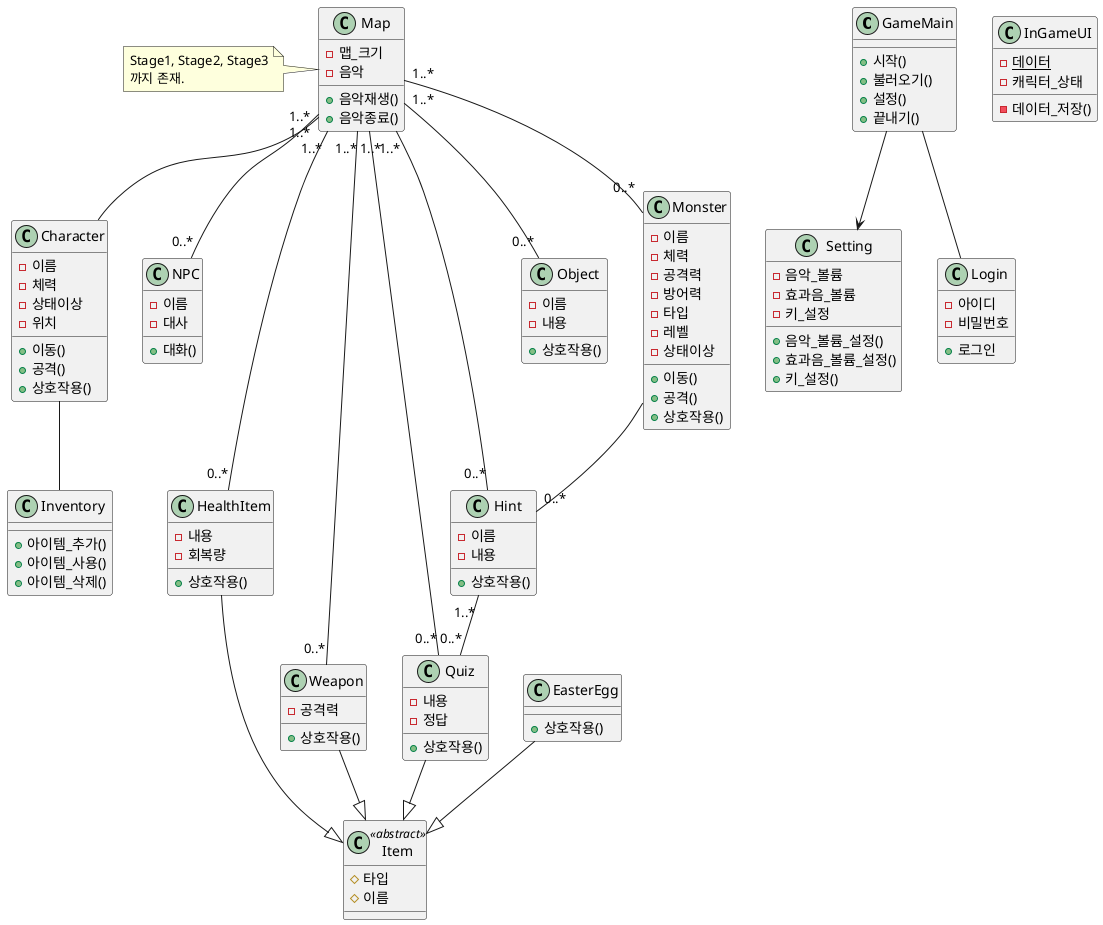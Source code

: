 @startuml
class GameMain {
    +{method} 시작()
    +{method} 불러오기()
    +{method} 설정()
    +{method} 끝내기()
}

class Setting {
    -{field} 음악_볼륨
    -{field} 효과음_볼륨
    -{field} 키_설정
    +{method} 음악_볼륨_설정()
    +{method} 효과음_볼륨_설정()
    +{method} 키_설정()
}

class Character {
    -{field} 이름
    -{field} 체력
    -{field} 상태이상
    -{field} 위치
    +{method} 이동()
    +{method} 공격()
    +{method} 상호작용()
}

class Inventory {
    +{method} 아이템_추가()
    +{method} 아이템_사용()
    +{method} 아이템_삭제()
}

Character -- Inventory

class NPC {
    -{field} 이름
    -{field} 대사
    +{method} 대화()
}

class Item<<abstract>> {
    #{field} 타입
    #{field} 이름
}

class Hint {
    -{field} 이름
    -{field} 내용
    +{method} 상호작용()
}

class HealthItem {
    -{field} 내용
    -{field} 회복량
    +{method} 상호작용()
}

class Weapon {
    -{field} 공격력
    +{method} 상호작용()
}

class Quiz {
    -{field} 내용
    -{Field} 정답
    +{method} 상호작용()
}

EasterEgg --|> Item
HealthItem --|> Item
Weapon --|> Item
Quiz --|> Item

class Map {
    -{field} 맵_크기
    -{field} 음악
    +{method} 음악재생()
    +{method} 음악종료()
}

class Object {
    -{field} 이름
    -{field} 내용
    +{method} 상호작용()
}

class Monster {
    -{field} 이름
    -{field} 체력
    -{field} 공격력
    -{field} 방어력
    -{field} 타입
    -{field} 레벨
    -{field} 상태이상
    +{method} 이동()
    +{method} 공격()
    +{method} 상호작용()
}

class Login {
    -{field} 아이디
    -{field} 비밀번호
    +{method} 로그인
}

class EasterEgg {
    +{method} 상호작용()
}

class InGameUI {
    -{static} {field} 데이터
    -{field} 캐릭터_상태
    -{method} 데이터_저장()
}

note left of Map
Stage1, Stage2, Stage3
까지 존재.
end note

Monster -- "0..*" Hint

Hint "1..*" -- "0..*" Quiz
Map "1..*" -- "0..*" Object
Map "1..*" -- "0..*" Monster
Map "1..*" -- Character
Map "1..*" -- "0..*" NPC
Map "1..*" -- "0..*" Hint
Map "1..*" -- "0..*" HealthItem
Map "1..*" -- "0..*" Weapon
Map "1..*" -- "0..*" Quiz
GameMain --> Setting
GameMain -- Login
@enduml